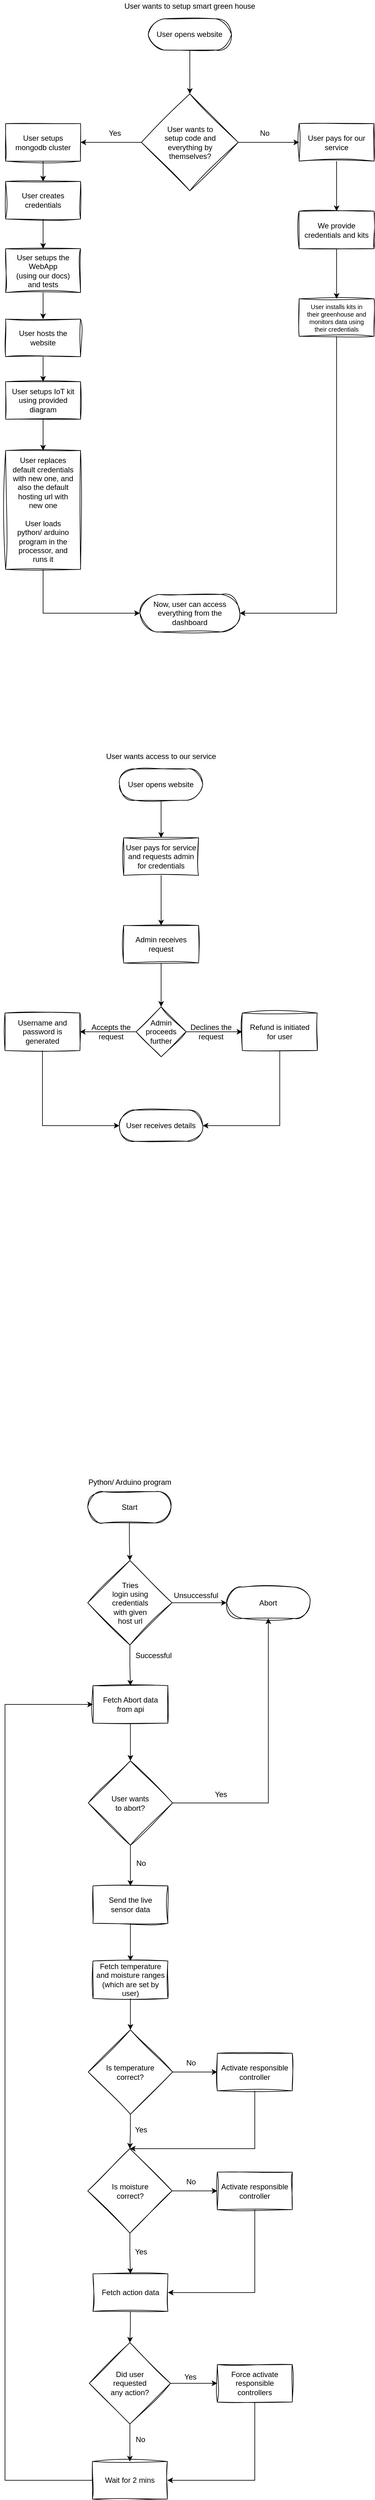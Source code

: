 <mxfile version="21.6.1" type="device">
  <diagram name="Page-1" id="XjbqdceBEK_FG_4Fc7ng">
    <mxGraphModel dx="1272" dy="797" grid="1" gridSize="10" guides="1" tooltips="1" connect="1" arrows="1" fold="1" page="1" pageScale="1" pageWidth="827" pageHeight="1169" math="0" shadow="0">
      <root>
        <mxCell id="0" />
        <mxCell id="1" parent="0" />
        <mxCell id="cg9X6SQeqkSW_JuiA7T9-60" value="" style="group" parent="1" vertex="1" connectable="0">
          <mxGeometry x="39.995" y="1240" width="500.0" height="625" as="geometry" />
        </mxCell>
        <mxCell id="cg9X6SQeqkSW_JuiA7T9-4" value="User opens website" style="html=1;dashed=0;whiteSpace=wrap;shape=mxgraph.dfd.start;sketch=1;curveFitting=1;jiggle=2;" parent="cg9X6SQeqkSW_JuiA7T9-60" vertex="1">
          <mxGeometry x="183.335" y="30" width="133.33" height="50" as="geometry" />
        </mxCell>
        <mxCell id="cg9X6SQeqkSW_JuiA7T9-7" value="User pays for service and requests admin for credentials" style="whiteSpace=wrap;html=1;dashed=0;sketch=1;curveFitting=1;jiggle=2;" parent="cg9X6SQeqkSW_JuiA7T9-60" vertex="1">
          <mxGeometry x="190" y="140" width="120" height="60" as="geometry" />
        </mxCell>
        <mxCell id="cg9X6SQeqkSW_JuiA7T9-8" value="" style="edgeStyle=orthogonalEdgeStyle;rounded=0;orthogonalLoop=1;jettySize=auto;html=1;" parent="cg9X6SQeqkSW_JuiA7T9-60" source="cg9X6SQeqkSW_JuiA7T9-4" target="cg9X6SQeqkSW_JuiA7T9-7" edge="1">
          <mxGeometry relative="1" as="geometry" />
        </mxCell>
        <mxCell id="cg9X6SQeqkSW_JuiA7T9-9" value="&lt;span style=&quot;color: rgb(0, 0, 0); font-family: Helvetica; font-size: 12px; font-style: normal; font-variant-ligatures: normal; font-variant-caps: normal; font-weight: 400; letter-spacing: normal; orphans: 2; text-indent: 0px; text-transform: none; widows: 2; word-spacing: 0px; -webkit-text-stroke-width: 0px; background-color: rgb(251, 251, 251); text-decoration-thickness: initial; text-decoration-style: initial; text-decoration-color: initial; float: none; display: inline !important;&quot;&gt;User wants access to our service&lt;/span&gt;" style="text;whiteSpace=wrap;html=1;align=center;verticalAlign=middle;" parent="cg9X6SQeqkSW_JuiA7T9-60" vertex="1">
          <mxGeometry x="125.005" width="250" height="20" as="geometry" />
        </mxCell>
        <mxCell id="cg9X6SQeqkSW_JuiA7T9-12" value="Admin receives request" style="whiteSpace=wrap;html=1;dashed=0;sketch=1;curveFitting=1;jiggle=2;" parent="cg9X6SQeqkSW_JuiA7T9-60" vertex="1">
          <mxGeometry x="190" y="280" width="120" height="60" as="geometry" />
        </mxCell>
        <mxCell id="cg9X6SQeqkSW_JuiA7T9-13" value="" style="edgeStyle=orthogonalEdgeStyle;rounded=0;orthogonalLoop=1;jettySize=auto;html=1;" parent="cg9X6SQeqkSW_JuiA7T9-60" source="cg9X6SQeqkSW_JuiA7T9-7" target="cg9X6SQeqkSW_JuiA7T9-12" edge="1">
          <mxGeometry relative="1" as="geometry" />
        </mxCell>
        <mxCell id="cg9X6SQeqkSW_JuiA7T9-14" value="Admin proceeds further" style="rhombus;whiteSpace=wrap;html=1;dashed=0;sketch=1;curveFitting=1;jiggle=2;" parent="cg9X6SQeqkSW_JuiA7T9-60" vertex="1">
          <mxGeometry x="210" y="410" width="80" height="80" as="geometry" />
        </mxCell>
        <mxCell id="cg9X6SQeqkSW_JuiA7T9-15" value="" style="edgeStyle=orthogonalEdgeStyle;rounded=0;orthogonalLoop=1;jettySize=auto;html=1;" parent="cg9X6SQeqkSW_JuiA7T9-60" source="cg9X6SQeqkSW_JuiA7T9-12" target="cg9X6SQeqkSW_JuiA7T9-14" edge="1">
          <mxGeometry relative="1" as="geometry" />
        </mxCell>
        <mxCell id="cg9X6SQeqkSW_JuiA7T9-20" value="Refund is initiated&lt;br&gt;for user" style="whiteSpace=wrap;html=1;dashed=0;sketch=1;curveFitting=1;jiggle=2;" parent="cg9X6SQeqkSW_JuiA7T9-60" vertex="1">
          <mxGeometry x="380" y="420" width="120" height="60" as="geometry" />
        </mxCell>
        <mxCell id="cg9X6SQeqkSW_JuiA7T9-21" value="" style="edgeStyle=orthogonalEdgeStyle;rounded=0;orthogonalLoop=1;jettySize=auto;html=1;" parent="cg9X6SQeqkSW_JuiA7T9-60" source="cg9X6SQeqkSW_JuiA7T9-14" target="cg9X6SQeqkSW_JuiA7T9-20" edge="1">
          <mxGeometry relative="1" as="geometry" />
        </mxCell>
        <mxCell id="cg9X6SQeqkSW_JuiA7T9-23" value="Username and password is generated" style="whiteSpace=wrap;html=1;dashed=0;sketch=1;curveFitting=1;jiggle=2;" parent="cg9X6SQeqkSW_JuiA7T9-60" vertex="1">
          <mxGeometry y="420" width="120" height="60" as="geometry" />
        </mxCell>
        <mxCell id="cg9X6SQeqkSW_JuiA7T9-24" value="" style="edgeStyle=orthogonalEdgeStyle;rounded=0;orthogonalLoop=1;jettySize=auto;html=1;" parent="cg9X6SQeqkSW_JuiA7T9-60" source="cg9X6SQeqkSW_JuiA7T9-14" target="cg9X6SQeqkSW_JuiA7T9-23" edge="1">
          <mxGeometry relative="1" as="geometry" />
        </mxCell>
        <mxCell id="cg9X6SQeqkSW_JuiA7T9-31" value="User receives details" style="html=1;dashed=0;whiteSpace=wrap;shape=mxgraph.dfd.start;sketch=1;curveFitting=1;jiggle=2;" parent="cg9X6SQeqkSW_JuiA7T9-60" vertex="1">
          <mxGeometry x="183.335" y="575" width="133.33" height="50" as="geometry" />
        </mxCell>
        <mxCell id="cg9X6SQeqkSW_JuiA7T9-33" style="edgeStyle=orthogonalEdgeStyle;rounded=0;orthogonalLoop=1;jettySize=auto;html=1;exitX=0.5;exitY=1;exitDx=0;exitDy=0;entryX=1;entryY=0.5;entryDx=0;entryDy=0;entryPerimeter=0;" parent="cg9X6SQeqkSW_JuiA7T9-60" source="cg9X6SQeqkSW_JuiA7T9-20" target="cg9X6SQeqkSW_JuiA7T9-31" edge="1">
          <mxGeometry relative="1" as="geometry" />
        </mxCell>
        <mxCell id="cg9X6SQeqkSW_JuiA7T9-32" style="edgeStyle=orthogonalEdgeStyle;rounded=0;orthogonalLoop=1;jettySize=auto;html=1;exitX=0.5;exitY=1;exitDx=0;exitDy=0;entryX=0;entryY=0.5;entryDx=0;entryDy=0;entryPerimeter=0;" parent="cg9X6SQeqkSW_JuiA7T9-60" source="cg9X6SQeqkSW_JuiA7T9-23" target="cg9X6SQeqkSW_JuiA7T9-31" edge="1">
          <mxGeometry relative="1" as="geometry" />
        </mxCell>
        <mxCell id="cg9X6SQeqkSW_JuiA7T9-56" value="Accepts the request" style="text;html=1;strokeColor=none;fillColor=none;align=center;verticalAlign=middle;whiteSpace=wrap;rounded=0;" parent="cg9X6SQeqkSW_JuiA7T9-60" vertex="1">
          <mxGeometry x="130.335" y="435" width="80" height="30" as="geometry" />
        </mxCell>
        <mxCell id="cg9X6SQeqkSW_JuiA7T9-59" value="Declines the request" style="text;html=1;strokeColor=none;fillColor=none;align=center;verticalAlign=middle;whiteSpace=wrap;rounded=0;" parent="cg9X6SQeqkSW_JuiA7T9-60" vertex="1">
          <mxGeometry x="290.335" y="435" width="80" height="30" as="geometry" />
        </mxCell>
        <mxCell id="cg9X6SQeqkSW_JuiA7T9-79" value="" style="edgeStyle=orthogonalEdgeStyle;rounded=0;orthogonalLoop=1;jettySize=auto;html=1;" parent="1" edge="1">
          <mxGeometry relative="1" as="geometry">
            <mxPoint x="125" y="567.5" as="sourcePoint" />
          </mxGeometry>
        </mxCell>
        <mxCell id="cg9X6SQeqkSW_JuiA7T9-100" value="" style="group" parent="1" vertex="1" connectable="0">
          <mxGeometry x="41" y="41" width="590" height="1010" as="geometry" />
        </mxCell>
        <mxCell id="cg9X6SQeqkSW_JuiA7T9-36" value="User opens website" style="html=1;dashed=0;whiteSpace=wrap;shape=mxgraph.dfd.start;sketch=1;curveFitting=1;jiggle=2;" parent="cg9X6SQeqkSW_JuiA7T9-100" vertex="1">
          <mxGeometry x="228.33" y="30" width="133.33" height="50" as="geometry" />
        </mxCell>
        <mxCell id="cg9X6SQeqkSW_JuiA7T9-39" value="&lt;span style=&quot;color: rgb(0, 0, 0); font-family: Helvetica; font-size: 12px; font-style: normal; font-variant-ligatures: normal; font-variant-caps: normal; font-weight: 400; letter-spacing: normal; orphans: 2; text-indent: 0px; text-transform: none; widows: 2; word-spacing: 0px; -webkit-text-stroke-width: 0px; background-color: rgb(251, 251, 251); text-decoration-thickness: initial; text-decoration-style: initial; text-decoration-color: initial; float: none; display: inline !important;&quot;&gt;User wants to setup smart green house&lt;/span&gt;" style="text;whiteSpace=wrap;html=1;align=center;verticalAlign=middle;" parent="cg9X6SQeqkSW_JuiA7T9-100" vertex="1">
          <mxGeometry x="170" width="250" height="20" as="geometry" />
        </mxCell>
        <mxCell id="cg9X6SQeqkSW_JuiA7T9-54" value="User wants to&lt;br&gt;setup code and&lt;br&gt;everything by&lt;br&gt;themselves?" style="rhombus;whiteSpace=wrap;html=1;dashed=0;sketch=1;curveFitting=1;jiggle=2;" parent="cg9X6SQeqkSW_JuiA7T9-100" vertex="1">
          <mxGeometry x="217.5" y="150" width="155" height="155" as="geometry" />
        </mxCell>
        <mxCell id="cg9X6SQeqkSW_JuiA7T9-55" value="" style="edgeStyle=orthogonalEdgeStyle;rounded=0;orthogonalLoop=1;jettySize=auto;html=1;" parent="cg9X6SQeqkSW_JuiA7T9-100" source="cg9X6SQeqkSW_JuiA7T9-36" target="cg9X6SQeqkSW_JuiA7T9-54" edge="1">
          <mxGeometry relative="1" as="geometry" />
        </mxCell>
        <mxCell id="cg9X6SQeqkSW_JuiA7T9-61" value="User setups&lt;br style=&quot;border-color: var(--border-color);&quot;&gt;mongodb cluster" style="whiteSpace=wrap;html=1;dashed=0;sketch=1;curveFitting=1;jiggle=2;" parent="cg9X6SQeqkSW_JuiA7T9-100" vertex="1">
          <mxGeometry y="197.5" width="120" height="60" as="geometry" />
        </mxCell>
        <mxCell id="cg9X6SQeqkSW_JuiA7T9-62" value="" style="edgeStyle=orthogonalEdgeStyle;rounded=0;orthogonalLoop=1;jettySize=auto;html=1;" parent="cg9X6SQeqkSW_JuiA7T9-100" source="cg9X6SQeqkSW_JuiA7T9-54" target="cg9X6SQeqkSW_JuiA7T9-61" edge="1">
          <mxGeometry relative="1" as="geometry" />
        </mxCell>
        <mxCell id="cg9X6SQeqkSW_JuiA7T9-63" value="User pays for our service" style="whiteSpace=wrap;html=1;dashed=0;sketch=1;curveFitting=1;jiggle=2;" parent="cg9X6SQeqkSW_JuiA7T9-100" vertex="1">
          <mxGeometry x="470" y="197.5" width="120" height="60" as="geometry" />
        </mxCell>
        <mxCell id="cg9X6SQeqkSW_JuiA7T9-64" value="" style="edgeStyle=orthogonalEdgeStyle;rounded=0;orthogonalLoop=1;jettySize=auto;html=1;" parent="cg9X6SQeqkSW_JuiA7T9-100" source="cg9X6SQeqkSW_JuiA7T9-54" target="cg9X6SQeqkSW_JuiA7T9-63" edge="1">
          <mxGeometry relative="1" as="geometry" />
        </mxCell>
        <mxCell id="cg9X6SQeqkSW_JuiA7T9-65" value="Yes" style="text;html=1;strokeColor=none;fillColor=none;align=center;verticalAlign=middle;whiteSpace=wrap;rounded=0;" parent="cg9X6SQeqkSW_JuiA7T9-100" vertex="1">
          <mxGeometry x="145" y="197.5" width="60" height="30" as="geometry" />
        </mxCell>
        <mxCell id="cg9X6SQeqkSW_JuiA7T9-66" value="No" style="text;html=1;strokeColor=none;fillColor=none;align=center;verticalAlign=middle;whiteSpace=wrap;rounded=0;" parent="cg9X6SQeqkSW_JuiA7T9-100" vertex="1">
          <mxGeometry x="385" y="197.5" width="60" height="30" as="geometry" />
        </mxCell>
        <mxCell id="cg9X6SQeqkSW_JuiA7T9-67" value="We provide credentials and kits" style="whiteSpace=wrap;html=1;dashed=0;sketch=1;curveFitting=1;jiggle=2;" parent="cg9X6SQeqkSW_JuiA7T9-100" vertex="1">
          <mxGeometry x="470" y="337.5" width="120" height="60" as="geometry" />
        </mxCell>
        <mxCell id="cg9X6SQeqkSW_JuiA7T9-68" value="" style="edgeStyle=orthogonalEdgeStyle;rounded=0;orthogonalLoop=1;jettySize=auto;html=1;" parent="cg9X6SQeqkSW_JuiA7T9-100" source="cg9X6SQeqkSW_JuiA7T9-63" target="cg9X6SQeqkSW_JuiA7T9-67" edge="1">
          <mxGeometry relative="1" as="geometry" />
        </mxCell>
        <mxCell id="cg9X6SQeqkSW_JuiA7T9-69" value="User installs kits in&lt;br&gt;their greenhouse and &lt;br&gt;monitors data using&lt;br&gt;their credentials" style="whiteSpace=wrap;html=1;dashed=0;sketch=1;curveFitting=1;jiggle=2;fontSize=10;" parent="cg9X6SQeqkSW_JuiA7T9-100" vertex="1">
          <mxGeometry x="470" y="477.5" width="120" height="60" as="geometry" />
        </mxCell>
        <mxCell id="cg9X6SQeqkSW_JuiA7T9-70" value="" style="edgeStyle=orthogonalEdgeStyle;rounded=0;orthogonalLoop=1;jettySize=auto;html=1;" parent="cg9X6SQeqkSW_JuiA7T9-100" source="cg9X6SQeqkSW_JuiA7T9-67" target="cg9X6SQeqkSW_JuiA7T9-69" edge="1">
          <mxGeometry relative="1" as="geometry" />
        </mxCell>
        <mxCell id="cg9X6SQeqkSW_JuiA7T9-88" value="User setups the WebApp&lt;br&gt;(using our docs)&lt;br&gt;and tests" style="whiteSpace=wrap;html=1;dashed=0;sketch=1;curveFitting=1;jiggle=2;" parent="cg9X6SQeqkSW_JuiA7T9-100" vertex="1">
          <mxGeometry y="397.5" width="120" height="70" as="geometry" />
        </mxCell>
        <mxCell id="cg9X6SQeqkSW_JuiA7T9-90" value="User hosts the website" style="whiteSpace=wrap;html=1;dashed=0;sketch=1;curveFitting=1;jiggle=2;" parent="cg9X6SQeqkSW_JuiA7T9-100" vertex="1">
          <mxGeometry y="510" width="120" height="60" as="geometry" />
        </mxCell>
        <mxCell id="cg9X6SQeqkSW_JuiA7T9-87" value="" style="edgeStyle=orthogonalEdgeStyle;rounded=0;orthogonalLoop=1;jettySize=auto;html=1;" parent="cg9X6SQeqkSW_JuiA7T9-100" source="cg9X6SQeqkSW_JuiA7T9-88" target="cg9X6SQeqkSW_JuiA7T9-90" edge="1">
          <mxGeometry relative="1" as="geometry" />
        </mxCell>
        <mxCell id="cg9X6SQeqkSW_JuiA7T9-92" value="User setups IoT kit using provided diagram" style="whiteSpace=wrap;html=1;dashed=0;sketch=1;curveFitting=1;jiggle=2;" parent="cg9X6SQeqkSW_JuiA7T9-100" vertex="1">
          <mxGeometry y="610" width="120" height="60" as="geometry" />
        </mxCell>
        <mxCell id="cg9X6SQeqkSW_JuiA7T9-89" value="" style="edgeStyle=orthogonalEdgeStyle;rounded=0;orthogonalLoop=1;jettySize=auto;html=1;" parent="cg9X6SQeqkSW_JuiA7T9-100" source="cg9X6SQeqkSW_JuiA7T9-90" target="cg9X6SQeqkSW_JuiA7T9-92" edge="1">
          <mxGeometry relative="1" as="geometry" />
        </mxCell>
        <mxCell id="cg9X6SQeqkSW_JuiA7T9-93" value="User replaces&lt;br&gt;default credentials with new&amp;nbsp;one, and also the default hosting url with&lt;br&gt;new one&lt;br&gt;&lt;br&gt;User loads python/&amp;nbsp;arduino program in the processor, and&lt;br&gt;runs it" style="whiteSpace=wrap;html=1;dashed=0;sketch=1;curveFitting=1;jiggle=2;" parent="cg9X6SQeqkSW_JuiA7T9-100" vertex="1">
          <mxGeometry y="720" width="120" height="190" as="geometry" />
        </mxCell>
        <mxCell id="cg9X6SQeqkSW_JuiA7T9-91" value="" style="edgeStyle=orthogonalEdgeStyle;rounded=0;orthogonalLoop=1;jettySize=auto;html=1;" parent="cg9X6SQeqkSW_JuiA7T9-100" source="cg9X6SQeqkSW_JuiA7T9-92" target="cg9X6SQeqkSW_JuiA7T9-93" edge="1">
          <mxGeometry relative="1" as="geometry" />
        </mxCell>
        <mxCell id="cg9X6SQeqkSW_JuiA7T9-96" style="edgeStyle=orthogonalEdgeStyle;rounded=0;orthogonalLoop=1;jettySize=auto;html=1;exitX=0.5;exitY=1;exitDx=0;exitDy=0;entryX=0.5;entryY=0;entryDx=0;entryDy=0;" parent="cg9X6SQeqkSW_JuiA7T9-100" source="cg9X6SQeqkSW_JuiA7T9-94" target="cg9X6SQeqkSW_JuiA7T9-88" edge="1">
          <mxGeometry relative="1" as="geometry" />
        </mxCell>
        <mxCell id="cg9X6SQeqkSW_JuiA7T9-94" value="User creates credentials" style="whiteSpace=wrap;html=1;dashed=0;sketch=1;curveFitting=1;jiggle=2;" parent="cg9X6SQeqkSW_JuiA7T9-100" vertex="1">
          <mxGeometry y="290" width="120" height="60" as="geometry" />
        </mxCell>
        <mxCell id="cg9X6SQeqkSW_JuiA7T9-95" value="" style="edgeStyle=orthogonalEdgeStyle;rounded=0;orthogonalLoop=1;jettySize=auto;html=1;" parent="cg9X6SQeqkSW_JuiA7T9-100" source="cg9X6SQeqkSW_JuiA7T9-61" target="cg9X6SQeqkSW_JuiA7T9-94" edge="1">
          <mxGeometry relative="1" as="geometry" />
        </mxCell>
        <mxCell id="cg9X6SQeqkSW_JuiA7T9-97" value="Now, user can access everything from the dashboard" style="html=1;dashed=0;whiteSpace=wrap;shape=mxgraph.dfd.start;sketch=1;curveFitting=1;jiggle=2;" parent="cg9X6SQeqkSW_JuiA7T9-100" vertex="1">
          <mxGeometry x="215" y="950" width="160" height="60" as="geometry" />
        </mxCell>
        <mxCell id="cg9X6SQeqkSW_JuiA7T9-99" style="edgeStyle=orthogonalEdgeStyle;rounded=0;orthogonalLoop=1;jettySize=auto;html=1;exitX=0.5;exitY=1;exitDx=0;exitDy=0;entryX=1;entryY=0.5;entryDx=0;entryDy=0;entryPerimeter=0;" parent="cg9X6SQeqkSW_JuiA7T9-100" source="cg9X6SQeqkSW_JuiA7T9-69" target="cg9X6SQeqkSW_JuiA7T9-97" edge="1">
          <mxGeometry relative="1" as="geometry" />
        </mxCell>
        <mxCell id="cg9X6SQeqkSW_JuiA7T9-98" style="edgeStyle=orthogonalEdgeStyle;rounded=0;orthogonalLoop=1;jettySize=auto;html=1;exitX=0.5;exitY=1;exitDx=0;exitDy=0;entryX=0;entryY=0.5;entryDx=0;entryDy=0;entryPerimeter=0;" parent="cg9X6SQeqkSW_JuiA7T9-100" source="cg9X6SQeqkSW_JuiA7T9-93" target="cg9X6SQeqkSW_JuiA7T9-97" edge="1">
          <mxGeometry relative="1" as="geometry" />
        </mxCell>
        <mxCell id="cg9X6SQeqkSW_JuiA7T9-184" value="" style="group" parent="1" vertex="1" connectable="0">
          <mxGeometry x="40" y="2400" width="488.34" height="1635" as="geometry" />
        </mxCell>
        <mxCell id="cg9X6SQeqkSW_JuiA7T9-102" value="Start" style="html=1;dashed=0;whiteSpace=wrap;shape=mxgraph.dfd.start;sketch=1;curveFitting=1;jiggle=2;" parent="cg9X6SQeqkSW_JuiA7T9-184" vertex="1">
          <mxGeometry x="132.51" y="25" width="133.33" height="50" as="geometry" />
        </mxCell>
        <mxCell id="cg9X6SQeqkSW_JuiA7T9-105" value="&lt;span style=&quot;color: rgb(0, 0, 0); font-family: Helvetica; font-size: 12px; font-style: normal; font-variant-ligatures: normal; font-variant-caps: normal; font-weight: 400; letter-spacing: normal; orphans: 2; text-indent: 0px; text-transform: none; widows: 2; word-spacing: 0px; -webkit-text-stroke-width: 0px; background-color: rgb(251, 251, 251); text-decoration-thickness: initial; text-decoration-style: initial; text-decoration-color: initial; float: none; display: inline !important;&quot;&gt;Python/ Arduino program&lt;/span&gt;" style="text;whiteSpace=wrap;html=1;align=center;verticalAlign=middle;" parent="cg9X6SQeqkSW_JuiA7T9-184" vertex="1">
          <mxGeometry x="75.01" width="250" height="20" as="geometry" />
        </mxCell>
        <mxCell id="cg9X6SQeqkSW_JuiA7T9-119" value="Tries&lt;br&gt;login using&lt;br&gt;credentials&lt;br&gt;with given&lt;br&gt;host url" style="rhombus;whiteSpace=wrap;html=1;dashed=0;sketch=1;curveFitting=1;jiggle=2;" parent="cg9X6SQeqkSW_JuiA7T9-184" vertex="1">
          <mxGeometry x="132.51" y="135" width="135" height="135" as="geometry" />
        </mxCell>
        <mxCell id="cg9X6SQeqkSW_JuiA7T9-120" value="" style="edgeStyle=orthogonalEdgeStyle;rounded=0;orthogonalLoop=1;jettySize=auto;html=1;" parent="cg9X6SQeqkSW_JuiA7T9-184" source="cg9X6SQeqkSW_JuiA7T9-102" target="cg9X6SQeqkSW_JuiA7T9-119" edge="1">
          <mxGeometry relative="1" as="geometry" />
        </mxCell>
        <mxCell id="cg9X6SQeqkSW_JuiA7T9-125" value="Abort" style="html=1;dashed=0;whiteSpace=wrap;shape=mxgraph.dfd.start;sketch=1;curveFitting=1;jiggle=2;" parent="cg9X6SQeqkSW_JuiA7T9-184" vertex="1">
          <mxGeometry x="355.01" y="177.5" width="133.33" height="50" as="geometry" />
        </mxCell>
        <mxCell id="cg9X6SQeqkSW_JuiA7T9-126" value="" style="edgeStyle=orthogonalEdgeStyle;rounded=0;orthogonalLoop=1;jettySize=auto;html=1;" parent="cg9X6SQeqkSW_JuiA7T9-184" source="cg9X6SQeqkSW_JuiA7T9-119" target="cg9X6SQeqkSW_JuiA7T9-125" edge="1">
          <mxGeometry relative="1" as="geometry" />
        </mxCell>
        <mxCell id="cg9X6SQeqkSW_JuiA7T9-127" value="Unsuccessful" style="text;html=1;strokeColor=none;fillColor=none;align=center;verticalAlign=middle;whiteSpace=wrap;rounded=0;" parent="cg9X6SQeqkSW_JuiA7T9-184" vertex="1">
          <mxGeometry x="265.84" y="177.5" width="80" height="27.5" as="geometry" />
        </mxCell>
        <mxCell id="cg9X6SQeqkSW_JuiA7T9-128" value="&lt;span style=&quot;color: rgb(0, 0, 0); font-family: Helvetica; font-size: 12px; font-style: normal; font-variant-ligatures: normal; font-variant-caps: normal; font-weight: 400; letter-spacing: normal; orphans: 2; text-indent: 0px; text-transform: none; widows: 2; word-spacing: 0px; -webkit-text-stroke-width: 0px; background-color: rgb(251, 251, 251); text-decoration-thickness: initial; text-decoration-style: initial; text-decoration-color: initial; float: none; display: inline !important;&quot;&gt;Successful&lt;/span&gt;" style="text;whiteSpace=wrap;html=1;align=center;" parent="cg9X6SQeqkSW_JuiA7T9-184" vertex="1">
          <mxGeometry x="188.34" y="273" width="100" height="30" as="geometry" />
        </mxCell>
        <mxCell id="cg9X6SQeqkSW_JuiA7T9-133" style="edgeStyle=orthogonalEdgeStyle;rounded=0;orthogonalLoop=1;jettySize=auto;html=1;entryX=0.5;entryY=0.5;entryDx=0;entryDy=25;entryPerimeter=0;" parent="cg9X6SQeqkSW_JuiA7T9-184" source="cg9X6SQeqkSW_JuiA7T9-131" target="cg9X6SQeqkSW_JuiA7T9-125" edge="1">
          <mxGeometry relative="1" as="geometry" />
        </mxCell>
        <mxCell id="cg9X6SQeqkSW_JuiA7T9-131" value="User wants&lt;br&gt;to abort?" style="rhombus;whiteSpace=wrap;html=1;dashed=0;sketch=1;curveFitting=1;jiggle=2;" parent="cg9X6SQeqkSW_JuiA7T9-184" vertex="1">
          <mxGeometry x="133.34" y="455" width="135" height="135" as="geometry" />
        </mxCell>
        <mxCell id="cg9X6SQeqkSW_JuiA7T9-134" value="&lt;span style=&quot;color: rgb(0, 0, 0); font-family: Helvetica; font-size: 12px; font-style: normal; font-variant-ligatures: normal; font-variant-caps: normal; font-weight: 400; letter-spacing: normal; orphans: 2; text-indent: 0px; text-transform: none; widows: 2; word-spacing: 0px; -webkit-text-stroke-width: 0px; background-color: rgb(251, 251, 251); text-decoration-thickness: initial; text-decoration-style: initial; text-decoration-color: initial; float: none; display: inline !important;&quot;&gt;Yes&lt;/span&gt;" style="text;whiteSpace=wrap;html=1;align=center;" parent="cg9X6SQeqkSW_JuiA7T9-184" vertex="1">
          <mxGeometry x="296" y="495" width="100" height="30" as="geometry" />
        </mxCell>
        <mxCell id="cg9X6SQeqkSW_JuiA7T9-135" value="Send the live&lt;br&gt;sensor data" style="whiteSpace=wrap;html=1;dashed=0;sketch=1;curveFitting=1;jiggle=2;" parent="cg9X6SQeqkSW_JuiA7T9-184" vertex="1">
          <mxGeometry x="140.84" y="655" width="120" height="60" as="geometry" />
        </mxCell>
        <mxCell id="cg9X6SQeqkSW_JuiA7T9-136" value="" style="edgeStyle=orthogonalEdgeStyle;rounded=0;orthogonalLoop=1;jettySize=auto;html=1;" parent="cg9X6SQeqkSW_JuiA7T9-184" source="cg9X6SQeqkSW_JuiA7T9-131" target="cg9X6SQeqkSW_JuiA7T9-135" edge="1">
          <mxGeometry relative="1" as="geometry" />
        </mxCell>
        <mxCell id="cg9X6SQeqkSW_JuiA7T9-137" value="&lt;span style=&quot;color: rgb(0, 0, 0); font-family: Helvetica; font-size: 12px; font-style: normal; font-variant-ligatures: normal; font-variant-caps: normal; font-weight: 400; letter-spacing: normal; orphans: 2; text-indent: 0px; text-transform: none; widows: 2; word-spacing: 0px; -webkit-text-stroke-width: 0px; background-color: rgb(251, 251, 251); text-decoration-thickness: initial; text-decoration-style: initial; text-decoration-color: initial; float: none; display: inline !important;&quot;&gt;No&lt;/span&gt;" style="text;whiteSpace=wrap;html=1;align=center;" parent="cg9X6SQeqkSW_JuiA7T9-184" vertex="1">
          <mxGeometry x="168.34" y="605" width="100" height="30" as="geometry" />
        </mxCell>
        <mxCell id="cg9X6SQeqkSW_JuiA7T9-142" value="Did user&lt;br&gt;requested&lt;br&gt;any action?" style="rhombus;whiteSpace=wrap;html=1;dashed=0;sketch=1;curveFitting=1;jiggle=2;" parent="cg9X6SQeqkSW_JuiA7T9-184" vertex="1">
          <mxGeometry x="135" y="1385" width="130" height="130" as="geometry" />
        </mxCell>
        <mxCell id="cg9X6SQeqkSW_JuiA7T9-168" value="" style="edgeStyle=orthogonalEdgeStyle;rounded=0;orthogonalLoop=1;jettySize=auto;html=1;" parent="cg9X6SQeqkSW_JuiA7T9-184" source="cg9X6SQeqkSW_JuiA7T9-143" target="cg9X6SQeqkSW_JuiA7T9-142" edge="1">
          <mxGeometry relative="1" as="geometry" />
        </mxCell>
        <mxCell id="cg9X6SQeqkSW_JuiA7T9-143" value="Fetch action data" style="whiteSpace=wrap;html=1;dashed=0;sketch=1;curveFitting=1;jiggle=2;" parent="cg9X6SQeqkSW_JuiA7T9-184" vertex="1">
          <mxGeometry x="140.84" y="1275" width="120" height="60" as="geometry" />
        </mxCell>
        <mxCell id="cg9X6SQeqkSW_JuiA7T9-144" value="Fetch temperature and moisture ranges (which are set by user)" style="whiteSpace=wrap;html=1;dashed=0;sketch=1;curveFitting=1;jiggle=2;" parent="cg9X6SQeqkSW_JuiA7T9-184" vertex="1">
          <mxGeometry x="140.84" y="775" width="120" height="60" as="geometry" />
        </mxCell>
        <mxCell id="cg9X6SQeqkSW_JuiA7T9-145" value="" style="edgeStyle=orthogonalEdgeStyle;rounded=0;orthogonalLoop=1;jettySize=auto;html=1;" parent="cg9X6SQeqkSW_JuiA7T9-184" source="cg9X6SQeqkSW_JuiA7T9-135" target="cg9X6SQeqkSW_JuiA7T9-144" edge="1">
          <mxGeometry relative="1" as="geometry" />
        </mxCell>
        <mxCell id="cg9X6SQeqkSW_JuiA7T9-148" value="Is temperature&lt;br&gt;correct?" style="rhombus;whiteSpace=wrap;html=1;dashed=0;sketch=1;curveFitting=1;jiggle=2;" parent="cg9X6SQeqkSW_JuiA7T9-184" vertex="1">
          <mxGeometry x="133.34" y="885" width="135" height="135" as="geometry" />
        </mxCell>
        <mxCell id="cg9X6SQeqkSW_JuiA7T9-149" value="" style="edgeStyle=orthogonalEdgeStyle;rounded=0;orthogonalLoop=1;jettySize=auto;html=1;" parent="cg9X6SQeqkSW_JuiA7T9-184" source="cg9X6SQeqkSW_JuiA7T9-144" target="cg9X6SQeqkSW_JuiA7T9-148" edge="1">
          <mxGeometry relative="1" as="geometry" />
        </mxCell>
        <mxCell id="cg9X6SQeqkSW_JuiA7T9-151" value="Activate responsible&lt;br&gt;controller" style="whiteSpace=wrap;html=1;dashed=0;sketch=1;curveFitting=1;jiggle=2;" parent="cg9X6SQeqkSW_JuiA7T9-184" vertex="1">
          <mxGeometry x="340.0" y="922.5" width="120" height="60" as="geometry" />
        </mxCell>
        <mxCell id="cg9X6SQeqkSW_JuiA7T9-152" value="" style="edgeStyle=orthogonalEdgeStyle;rounded=0;orthogonalLoop=1;jettySize=auto;html=1;" parent="cg9X6SQeqkSW_JuiA7T9-184" source="cg9X6SQeqkSW_JuiA7T9-148" target="cg9X6SQeqkSW_JuiA7T9-151" edge="1">
          <mxGeometry relative="1" as="geometry" />
        </mxCell>
        <mxCell id="cg9X6SQeqkSW_JuiA7T9-167" value="" style="edgeStyle=orthogonalEdgeStyle;rounded=0;orthogonalLoop=1;jettySize=auto;html=1;" parent="cg9X6SQeqkSW_JuiA7T9-184" source="cg9X6SQeqkSW_JuiA7T9-155" target="cg9X6SQeqkSW_JuiA7T9-143" edge="1">
          <mxGeometry relative="1" as="geometry" />
        </mxCell>
        <mxCell id="cg9X6SQeqkSW_JuiA7T9-155" value="Is moisture&lt;br&gt;correct?" style="rhombus;whiteSpace=wrap;html=1;dashed=0;sketch=1;curveFitting=1;jiggle=2;" parent="cg9X6SQeqkSW_JuiA7T9-184" vertex="1">
          <mxGeometry x="132.51" y="1075" width="135" height="135" as="geometry" />
        </mxCell>
        <mxCell id="cg9X6SQeqkSW_JuiA7T9-157" value="" style="edgeStyle=orthogonalEdgeStyle;rounded=0;orthogonalLoop=1;jettySize=auto;html=1;" parent="cg9X6SQeqkSW_JuiA7T9-184" source="cg9X6SQeqkSW_JuiA7T9-148" target="cg9X6SQeqkSW_JuiA7T9-155" edge="1">
          <mxGeometry relative="1" as="geometry" />
        </mxCell>
        <mxCell id="cg9X6SQeqkSW_JuiA7T9-182" style="edgeStyle=orthogonalEdgeStyle;rounded=0;orthogonalLoop=1;jettySize=auto;html=1;exitX=0.5;exitY=1;exitDx=0;exitDy=0;entryX=0.5;entryY=0;entryDx=0;entryDy=0;" parent="cg9X6SQeqkSW_JuiA7T9-184" source="cg9X6SQeqkSW_JuiA7T9-151" target="cg9X6SQeqkSW_JuiA7T9-155" edge="1">
          <mxGeometry relative="1" as="geometry">
            <Array as="points">
              <mxPoint x="400" y="1075" />
            </Array>
          </mxGeometry>
        </mxCell>
        <mxCell id="cg9X6SQeqkSW_JuiA7T9-183" style="edgeStyle=orthogonalEdgeStyle;rounded=0;orthogonalLoop=1;jettySize=auto;html=1;exitX=0.5;exitY=1;exitDx=0;exitDy=0;entryX=1;entryY=0.5;entryDx=0;entryDy=0;" parent="cg9X6SQeqkSW_JuiA7T9-184" source="cg9X6SQeqkSW_JuiA7T9-158" target="cg9X6SQeqkSW_JuiA7T9-143" edge="1">
          <mxGeometry relative="1" as="geometry" />
        </mxCell>
        <mxCell id="cg9X6SQeqkSW_JuiA7T9-158" value="Activate responsible&lt;br&gt;controller" style="whiteSpace=wrap;html=1;dashed=0;sketch=1;curveFitting=1;jiggle=2;" parent="cg9X6SQeqkSW_JuiA7T9-184" vertex="1">
          <mxGeometry x="340.0" y="1112.5" width="120" height="60" as="geometry" />
        </mxCell>
        <mxCell id="cg9X6SQeqkSW_JuiA7T9-159" value="" style="edgeStyle=orthogonalEdgeStyle;rounded=0;orthogonalLoop=1;jettySize=auto;html=1;" parent="cg9X6SQeqkSW_JuiA7T9-184" source="cg9X6SQeqkSW_JuiA7T9-155" target="cg9X6SQeqkSW_JuiA7T9-158" edge="1">
          <mxGeometry relative="1" as="geometry" />
        </mxCell>
        <mxCell id="cg9X6SQeqkSW_JuiA7T9-160" value="No" style="text;html=1;strokeColor=none;fillColor=none;align=center;verticalAlign=middle;whiteSpace=wrap;rounded=0;" parent="cg9X6SQeqkSW_JuiA7T9-184" vertex="1">
          <mxGeometry x="267.51" y="922.5" width="60" height="30" as="geometry" />
        </mxCell>
        <mxCell id="cg9X6SQeqkSW_JuiA7T9-161" value="Yes" style="text;html=1;strokeColor=none;fillColor=none;align=center;verticalAlign=middle;whiteSpace=wrap;rounded=0;" parent="cg9X6SQeqkSW_JuiA7T9-184" vertex="1">
          <mxGeometry x="188.34" y="1030" width="60" height="30" as="geometry" />
        </mxCell>
        <mxCell id="cg9X6SQeqkSW_JuiA7T9-164" value="No" style="text;html=1;strokeColor=none;fillColor=none;align=center;verticalAlign=middle;whiteSpace=wrap;rounded=0;" parent="cg9X6SQeqkSW_JuiA7T9-184" vertex="1">
          <mxGeometry x="268.34" y="1112.5" width="60" height="30" as="geometry" />
        </mxCell>
        <mxCell id="cg9X6SQeqkSW_JuiA7T9-165" value="Yes" style="text;html=1;strokeColor=none;fillColor=none;align=center;verticalAlign=middle;whiteSpace=wrap;rounded=0;" parent="cg9X6SQeqkSW_JuiA7T9-184" vertex="1">
          <mxGeometry x="188.34" y="1225" width="60" height="30" as="geometry" />
        </mxCell>
        <mxCell id="cg9X6SQeqkSW_JuiA7T9-169" value="Wait for 2 mins" style="whiteSpace=wrap;html=1;dashed=0;sketch=1;curveFitting=1;jiggle=2;" parent="cg9X6SQeqkSW_JuiA7T9-184" vertex="1">
          <mxGeometry x="140" y="1575" width="120" height="60" as="geometry" />
        </mxCell>
        <mxCell id="cg9X6SQeqkSW_JuiA7T9-170" value="" style="edgeStyle=orthogonalEdgeStyle;rounded=0;orthogonalLoop=1;jettySize=auto;html=1;" parent="cg9X6SQeqkSW_JuiA7T9-184" source="cg9X6SQeqkSW_JuiA7T9-142" target="cg9X6SQeqkSW_JuiA7T9-169" edge="1">
          <mxGeometry relative="1" as="geometry" />
        </mxCell>
        <mxCell id="cg9X6SQeqkSW_JuiA7T9-171" value="No" style="text;html=1;strokeColor=none;fillColor=none;align=center;verticalAlign=middle;whiteSpace=wrap;rounded=0;" parent="cg9X6SQeqkSW_JuiA7T9-184" vertex="1">
          <mxGeometry x="187.0" y="1525" width="60" height="30" as="geometry" />
        </mxCell>
        <mxCell id="cg9X6SQeqkSW_JuiA7T9-181" style="edgeStyle=orthogonalEdgeStyle;rounded=0;orthogonalLoop=1;jettySize=auto;html=1;exitX=0.5;exitY=1;exitDx=0;exitDy=0;entryX=1;entryY=0.5;entryDx=0;entryDy=0;" parent="cg9X6SQeqkSW_JuiA7T9-184" source="cg9X6SQeqkSW_JuiA7T9-172" target="cg9X6SQeqkSW_JuiA7T9-169" edge="1">
          <mxGeometry relative="1" as="geometry" />
        </mxCell>
        <mxCell id="cg9X6SQeqkSW_JuiA7T9-172" value="Force activate responsible&lt;br&gt;controllers" style="whiteSpace=wrap;html=1;dashed=0;sketch=1;curveFitting=1;jiggle=2;" parent="cg9X6SQeqkSW_JuiA7T9-184" vertex="1">
          <mxGeometry x="340.0" y="1420" width="120" height="60" as="geometry" />
        </mxCell>
        <mxCell id="cg9X6SQeqkSW_JuiA7T9-173" value="" style="edgeStyle=orthogonalEdgeStyle;rounded=0;orthogonalLoop=1;jettySize=auto;html=1;" parent="cg9X6SQeqkSW_JuiA7T9-184" source="cg9X6SQeqkSW_JuiA7T9-142" target="cg9X6SQeqkSW_JuiA7T9-172" edge="1">
          <mxGeometry relative="1" as="geometry" />
        </mxCell>
        <mxCell id="cg9X6SQeqkSW_JuiA7T9-174" value="Yes" style="text;html=1;strokeColor=none;fillColor=none;align=center;verticalAlign=middle;whiteSpace=wrap;rounded=0;" parent="cg9X6SQeqkSW_JuiA7T9-184" vertex="1">
          <mxGeometry x="266.67" y="1425" width="60" height="30" as="geometry" />
        </mxCell>
        <mxCell id="cg9X6SQeqkSW_JuiA7T9-179" value="" style="edgeStyle=orthogonalEdgeStyle;rounded=0;orthogonalLoop=1;jettySize=auto;html=1;" parent="cg9X6SQeqkSW_JuiA7T9-184" source="cg9X6SQeqkSW_JuiA7T9-177" target="cg9X6SQeqkSW_JuiA7T9-131" edge="1">
          <mxGeometry relative="1" as="geometry" />
        </mxCell>
        <mxCell id="cg9X6SQeqkSW_JuiA7T9-177" value="Fetch Abort data&lt;br&gt;from api" style="whiteSpace=wrap;html=1;dashed=0;sketch=1;curveFitting=1;jiggle=2;" parent="cg9X6SQeqkSW_JuiA7T9-184" vertex="1">
          <mxGeometry x="140.84" y="335" width="120" height="60" as="geometry" />
        </mxCell>
        <mxCell id="cg9X6SQeqkSW_JuiA7T9-178" value="" style="edgeStyle=orthogonalEdgeStyle;rounded=0;orthogonalLoop=1;jettySize=auto;html=1;" parent="cg9X6SQeqkSW_JuiA7T9-184" source="cg9X6SQeqkSW_JuiA7T9-119" target="cg9X6SQeqkSW_JuiA7T9-177" edge="1">
          <mxGeometry relative="1" as="geometry" />
        </mxCell>
        <mxCell id="cg9X6SQeqkSW_JuiA7T9-180" style="edgeStyle=orthogonalEdgeStyle;rounded=0;orthogonalLoop=1;jettySize=auto;html=1;exitX=0;exitY=0.5;exitDx=0;exitDy=0;entryX=0;entryY=0.5;entryDx=0;entryDy=0;" parent="cg9X6SQeqkSW_JuiA7T9-184" source="cg9X6SQeqkSW_JuiA7T9-169" target="cg9X6SQeqkSW_JuiA7T9-177" edge="1">
          <mxGeometry relative="1" as="geometry">
            <Array as="points">
              <mxPoint y="1605" />
              <mxPoint y="365" />
            </Array>
          </mxGeometry>
        </mxCell>
      </root>
    </mxGraphModel>
  </diagram>
</mxfile>
